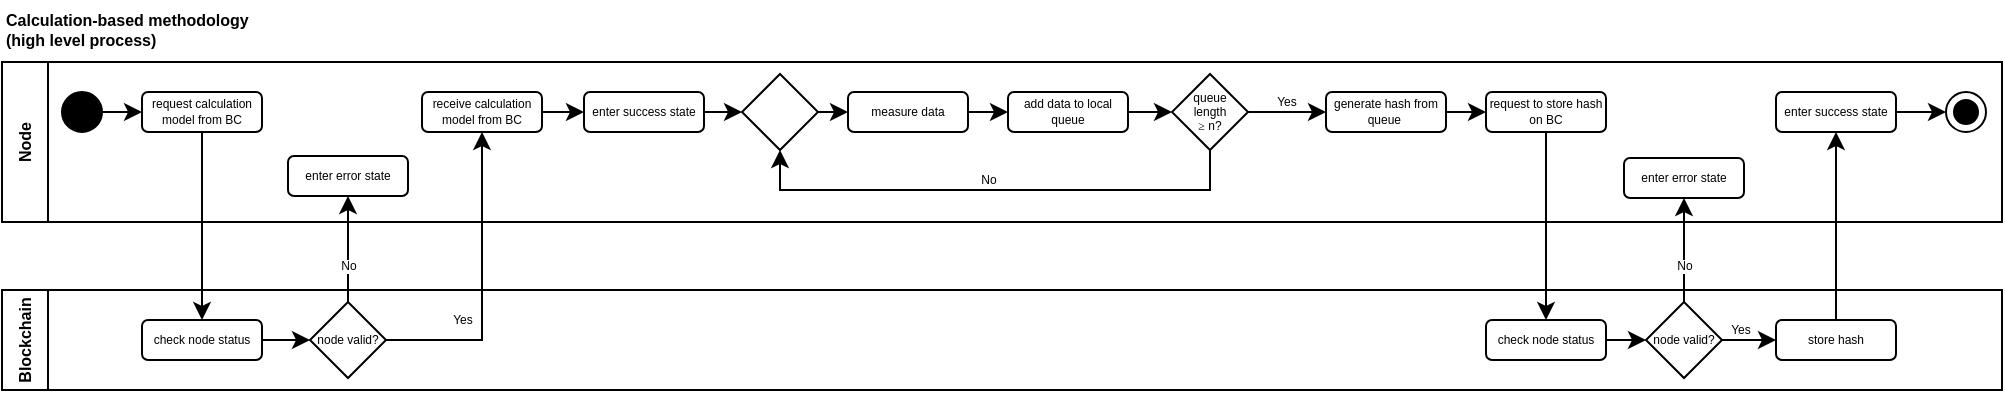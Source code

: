 <mxfile version="20.3.0" type="device"><diagram id="8X983Ffqi7RukWH1i5od" name="Page-1"><mxGraphModel dx="1642" dy="487" grid="1" gridSize="10" guides="1" tooltips="1" connect="1" arrows="1" fold="1" page="1" pageScale="1" pageWidth="827" pageHeight="1169" math="0" shadow="0"><root><mxCell id="0"/><mxCell id="1" parent="0"/><mxCell id="hsBxtO5wb3qLJHRqF10J-50" value="Node" style="swimlane;horizontal=0;fontSize=8;" parent="1" vertex="1"><mxGeometry x="-790" y="231" width="1000" height="80" as="geometry"/></mxCell><mxCell id="SAr2dugtP5m0RGv1sfIu-11" style="edgeStyle=orthogonalEdgeStyle;rounded=0;orthogonalLoop=1;jettySize=auto;html=1;exitX=1;exitY=0.5;exitDx=0;exitDy=0;entryX=0;entryY=0.5;entryDx=0;entryDy=0;" parent="hsBxtO5wb3qLJHRqF10J-50" source="hsBxtO5wb3qLJHRqF10J-52" target="SAr2dugtP5m0RGv1sfIu-1" edge="1"><mxGeometry relative="1" as="geometry"/></mxCell><mxCell id="hsBxtO5wb3qLJHRqF10J-52" value="" style="ellipse;whiteSpace=wrap;html=1;aspect=fixed;fontSize=8;fillColor=#000000;" parent="hsBxtO5wb3qLJHRqF10J-50" vertex="1"><mxGeometry x="30" y="15" width="20" height="20" as="geometry"/></mxCell><mxCell id="hsBxtO5wb3qLJHRqF10J-53" style="edgeStyle=orthogonalEdgeStyle;rounded=0;orthogonalLoop=1;jettySize=auto;html=1;exitX=1;exitY=0.5;exitDx=0;exitDy=0;entryX=0;entryY=0.5;entryDx=0;entryDy=0;fontSize=6;" parent="hsBxtO5wb3qLJHRqF10J-50" source="hsBxtO5wb3qLJHRqF10J-54" target="hsBxtO5wb3qLJHRqF10J-56" edge="1"><mxGeometry relative="1" as="geometry"/></mxCell><mxCell id="hsBxtO5wb3qLJHRqF10J-54" value="measure data" style="rounded=1;whiteSpace=wrap;html=1;fontSize=6;" parent="hsBxtO5wb3qLJHRqF10J-50" vertex="1"><mxGeometry x="423" y="15" width="60" height="20" as="geometry"/></mxCell><mxCell id="hsBxtO5wb3qLJHRqF10J-55" style="edgeStyle=orthogonalEdgeStyle;rounded=0;orthogonalLoop=1;jettySize=auto;html=1;exitX=1;exitY=0.5;exitDx=0;exitDy=0;entryX=0;entryY=0.5;entryDx=0;entryDy=0;fontSize=5;" parent="hsBxtO5wb3qLJHRqF10J-50" source="hsBxtO5wb3qLJHRqF10J-56" target="hsBxtO5wb3qLJHRqF10J-64" edge="1"><mxGeometry relative="1" as="geometry"/></mxCell><mxCell id="hsBxtO5wb3qLJHRqF10J-56" value="add data to local queue" style="rounded=1;whiteSpace=wrap;html=1;fontSize=6;" parent="hsBxtO5wb3qLJHRqF10J-50" vertex="1"><mxGeometry x="503" y="15" width="60" height="20" as="geometry"/></mxCell><mxCell id="hsBxtO5wb3qLJHRqF10J-57" value="enter error state" style="rounded=1;whiteSpace=wrap;html=1;fontSize=6;" parent="hsBxtO5wb3qLJHRqF10J-50" vertex="1"><mxGeometry x="811" y="48" width="60" height="20" as="geometry"/></mxCell><mxCell id="hsBxtO5wb3qLJHRqF10J-58" style="edgeStyle=orthogonalEdgeStyle;rounded=0;orthogonalLoop=1;jettySize=auto;html=1;exitX=1;exitY=0.5;exitDx=0;exitDy=0;entryX=0;entryY=0.5;entryDx=0;entryDy=0;fontSize=6;fontColor=#000000;" parent="hsBxtO5wb3qLJHRqF10J-50" source="hsBxtO5wb3qLJHRqF10J-59" target="hsBxtO5wb3qLJHRqF10J-65" edge="1"><mxGeometry relative="1" as="geometry"/></mxCell><mxCell id="hsBxtO5wb3qLJHRqF10J-59" value="generate hash from queue&amp;nbsp;" style="rounded=1;whiteSpace=wrap;html=1;fontSize=6;" parent="hsBxtO5wb3qLJHRqF10J-50" vertex="1"><mxGeometry x="662" y="15" width="60" height="20" as="geometry"/></mxCell><mxCell id="hsBxtO5wb3qLJHRqF10J-60" value="enter success state" style="rounded=1;whiteSpace=wrap;html=1;fontSize=6;" parent="hsBxtO5wb3qLJHRqF10J-50" vertex="1"><mxGeometry x="887" y="15" width="60" height="20" as="geometry"/></mxCell><mxCell id="hsBxtO5wb3qLJHRqF10J-61" style="edgeStyle=orthogonalEdgeStyle;rounded=0;orthogonalLoop=1;jettySize=auto;html=1;exitX=0.5;exitY=1;exitDx=0;exitDy=0;entryX=0.5;entryY=1;entryDx=0;entryDy=0;fontSize=6;" parent="hsBxtO5wb3qLJHRqF10J-50" source="hsBxtO5wb3qLJHRqF10J-64" target="hsBxtO5wb3qLJHRqF10J-69" edge="1"><mxGeometry relative="1" as="geometry"/></mxCell><mxCell id="hsBxtO5wb3qLJHRqF10J-62" value="No" style="edgeLabel;html=1;align=center;verticalAlign=middle;resizable=0;points=[];fontSize=6;" parent="hsBxtO5wb3qLJHRqF10J-61" vertex="1" connectable="0"><mxGeometry x="0.032" y="1" relative="1" as="geometry"><mxPoint y="-6" as="offset"/></mxGeometry></mxCell><mxCell id="hsBxtO5wb3qLJHRqF10J-63" value="Yes" style="edgeStyle=orthogonalEdgeStyle;rounded=0;orthogonalLoop=1;jettySize=auto;html=1;exitX=1;exitY=0.5;exitDx=0;exitDy=0;fontSize=6;" parent="hsBxtO5wb3qLJHRqF10J-50" source="hsBxtO5wb3qLJHRqF10J-64" target="hsBxtO5wb3qLJHRqF10J-59" edge="1"><mxGeometry x="0.024" y="5" relative="1" as="geometry"><mxPoint as="offset"/></mxGeometry></mxCell><mxCell id="hsBxtO5wb3qLJHRqF10J-64" value="queue &lt;br&gt;length &lt;br&gt;&lt;span style=&quot;font-family: &amp;#34;georgia&amp;#34; , &amp;#34;times&amp;#34; , serif ; background-color: rgb(255 , 255 , 255)&quot;&gt;&lt;font style=&quot;font-size: 6px&quot;&gt;≥&lt;/font&gt;&lt;/span&gt;&amp;nbsp;n?" style="rhombus;whiteSpace=wrap;html=1;fontSize=6;aspect=fixed;fontStyle=0" parent="hsBxtO5wb3qLJHRqF10J-50" vertex="1"><mxGeometry x="585" y="6" width="38" height="38" as="geometry"/></mxCell><mxCell id="hsBxtO5wb3qLJHRqF10J-65" value="request to store hash on BC" style="rounded=1;whiteSpace=wrap;html=1;fontSize=6;" parent="hsBxtO5wb3qLJHRqF10J-50" vertex="1"><mxGeometry x="742" y="15" width="60" height="20" as="geometry"/></mxCell><mxCell id="hsBxtO5wb3qLJHRqF10J-66" style="edgeStyle=orthogonalEdgeStyle;rounded=0;orthogonalLoop=1;jettySize=auto;html=1;exitX=1;exitY=0.5;exitDx=0;exitDy=0;entryX=0;entryY=0.5;entryDx=0;entryDy=0;fontSize=6;" parent="hsBxtO5wb3qLJHRqF10J-50" edge="1"><mxGeometry relative="1" as="geometry"><mxPoint x="947" y="25" as="sourcePoint"/><mxPoint x="972" y="25" as="targetPoint"/></mxGeometry></mxCell><mxCell id="hsBxtO5wb3qLJHRqF10J-67" value="" style="ellipse;html=1;shape=endState;fillColor=#000000;strokeColor=#000000;fontSize=10;" parent="hsBxtO5wb3qLJHRqF10J-50" vertex="1"><mxGeometry x="972" y="15" width="20" height="20" as="geometry"/></mxCell><mxCell id="hsBxtO5wb3qLJHRqF10J-68" style="edgeStyle=orthogonalEdgeStyle;rounded=0;orthogonalLoop=1;jettySize=auto;html=1;exitX=1;exitY=0.5;exitDx=0;exitDy=0;entryX=0;entryY=0.5;entryDx=0;entryDy=0;fontSize=6;fontColor=#000000;" parent="hsBxtO5wb3qLJHRqF10J-50" source="hsBxtO5wb3qLJHRqF10J-69" target="hsBxtO5wb3qLJHRqF10J-54" edge="1"><mxGeometry relative="1" as="geometry"/></mxCell><mxCell id="hsBxtO5wb3qLJHRqF10J-69" value="" style="rhombus;whiteSpace=wrap;html=1;fontSize=6;aspect=fixed;fontStyle=0" parent="hsBxtO5wb3qLJHRqF10J-50" vertex="1"><mxGeometry x="370" y="6" width="38" height="38" as="geometry"/></mxCell><mxCell id="SAr2dugtP5m0RGv1sfIu-1" value="request calculation model from BC" style="rounded=1;whiteSpace=wrap;html=1;fontSize=6;" parent="hsBxtO5wb3qLJHRqF10J-50" vertex="1"><mxGeometry x="70" y="15" width="60" height="20" as="geometry"/></mxCell><mxCell id="aU3wNjHOhGZslVuDAKjl-5" style="edgeStyle=orthogonalEdgeStyle;rounded=0;orthogonalLoop=1;jettySize=auto;html=1;exitX=1;exitY=0.5;exitDx=0;exitDy=0;entryX=0;entryY=0.5;entryDx=0;entryDy=0;" edge="1" parent="hsBxtO5wb3qLJHRqF10J-50" source="SAr2dugtP5m0RGv1sfIu-13" target="SAr2dugtP5m0RGv1sfIu-19"><mxGeometry relative="1" as="geometry"/></mxCell><mxCell id="SAr2dugtP5m0RGv1sfIu-13" value="receive calculation model from BC" style="rounded=1;whiteSpace=wrap;html=1;fontSize=6;" parent="hsBxtO5wb3qLJHRqF10J-50" vertex="1"><mxGeometry x="210" y="15" width="60" height="20" as="geometry"/></mxCell><mxCell id="aU3wNjHOhGZslVuDAKjl-6" style="edgeStyle=orthogonalEdgeStyle;rounded=0;orthogonalLoop=1;jettySize=auto;html=1;exitX=1;exitY=0.5;exitDx=0;exitDy=0;entryX=0;entryY=0.5;entryDx=0;entryDy=0;" edge="1" parent="hsBxtO5wb3qLJHRqF10J-50" source="SAr2dugtP5m0RGv1sfIu-19" target="hsBxtO5wb3qLJHRqF10J-69"><mxGeometry relative="1" as="geometry"/></mxCell><mxCell id="SAr2dugtP5m0RGv1sfIu-19" value="enter success state" style="rounded=1;whiteSpace=wrap;html=1;fontSize=6;" parent="hsBxtO5wb3qLJHRqF10J-50" vertex="1"><mxGeometry x="291" y="15" width="60" height="20" as="geometry"/></mxCell><mxCell id="hsBxtO5wb3qLJHRqF10J-70" value="Blockchain" style="swimlane;horizontal=0;fontSize=8;" parent="1" vertex="1"><mxGeometry x="-790" y="345" width="1000" height="50" as="geometry"/></mxCell><mxCell id="hsBxtO5wb3qLJHRqF10J-71" style="edgeStyle=orthogonalEdgeStyle;rounded=0;orthogonalLoop=1;jettySize=auto;html=1;exitX=1;exitY=0.5;exitDx=0;exitDy=0;entryX=0;entryY=0.5;entryDx=0;entryDy=0;fontSize=6;" parent="hsBxtO5wb3qLJHRqF10J-70" source="hsBxtO5wb3qLJHRqF10J-72" target="hsBxtO5wb3qLJHRqF10J-75" edge="1"><mxGeometry relative="1" as="geometry"><mxPoint x="758" y="25" as="sourcePoint"/></mxGeometry></mxCell><mxCell id="hsBxtO5wb3qLJHRqF10J-72" value="check node status" style="rounded=1;whiteSpace=wrap;html=1;fontSize=6;" parent="hsBxtO5wb3qLJHRqF10J-70" vertex="1"><mxGeometry x="742" y="15" width="60" height="20" as="geometry"/></mxCell><mxCell id="hsBxtO5wb3qLJHRqF10J-73" style="edgeStyle=orthogonalEdgeStyle;rounded=0;orthogonalLoop=1;jettySize=auto;html=1;exitX=1;exitY=0.5;exitDx=0;exitDy=0;entryX=0;entryY=0.5;entryDx=0;entryDy=0;fontSize=6;" parent="hsBxtO5wb3qLJHRqF10J-70" source="hsBxtO5wb3qLJHRqF10J-75" target="hsBxtO5wb3qLJHRqF10J-76" edge="1"><mxGeometry relative="1" as="geometry"><mxPoint x="887" y="25" as="targetPoint"/></mxGeometry></mxCell><mxCell id="hsBxtO5wb3qLJHRqF10J-74" value="Yes" style="edgeLabel;html=1;align=center;verticalAlign=middle;resizable=0;points=[];fontSize=6;" parent="hsBxtO5wb3qLJHRqF10J-73" vertex="1" connectable="0"><mxGeometry x="-0.394" relative="1" as="geometry"><mxPoint x="1" y="-5" as="offset"/></mxGeometry></mxCell><mxCell id="hsBxtO5wb3qLJHRqF10J-75" value="node valid?" style="rhombus;whiteSpace=wrap;html=1;fontSize=6;aspect=fixed;" parent="hsBxtO5wb3qLJHRqF10J-70" vertex="1"><mxGeometry x="822" y="6" width="38" height="38" as="geometry"/></mxCell><mxCell id="hsBxtO5wb3qLJHRqF10J-76" value="store hash" style="rounded=1;whiteSpace=wrap;html=1;fontSize=6;" parent="hsBxtO5wb3qLJHRqF10J-70" vertex="1"><mxGeometry x="887" y="15" width="60" height="20" as="geometry"/></mxCell><mxCell id="hsBxtO5wb3qLJHRqF10J-77" value="Calculation-based methodology &lt;br&gt;(high level process)" style="text;html=1;strokeColor=none;fillColor=none;align=left;verticalAlign=middle;whiteSpace=wrap;rounded=0;fontSize=8;fontStyle=1" parent="1" vertex="1"><mxGeometry x="-790" y="200" width="150" height="30" as="geometry"/></mxCell><mxCell id="hsBxtO5wb3qLJHRqF10J-78" style="edgeStyle=orthogonalEdgeStyle;rounded=0;orthogonalLoop=1;jettySize=auto;html=1;exitX=0.5;exitY=0;exitDx=0;exitDy=0;entryX=0.5;entryY=1;entryDx=0;entryDy=0;fontSize=6;" parent="1" source="hsBxtO5wb3qLJHRqF10J-75" target="hsBxtO5wb3qLJHRqF10J-57" edge="1"><mxGeometry relative="1" as="geometry"/></mxCell><mxCell id="hsBxtO5wb3qLJHRqF10J-80" value="No" style="edgeLabel;html=1;align=center;verticalAlign=middle;resizable=0;points=[];fontSize=6;fontColor=#000000;" parent="hsBxtO5wb3qLJHRqF10J-78" vertex="1" connectable="0"><mxGeometry x="-0.308" relative="1" as="geometry"><mxPoint as="offset"/></mxGeometry></mxCell><mxCell id="hsBxtO5wb3qLJHRqF10J-81" style="edgeStyle=orthogonalEdgeStyle;rounded=0;orthogonalLoop=1;jettySize=auto;html=1;exitX=0.5;exitY=0;exitDx=0;exitDy=0;entryX=0.5;entryY=1;entryDx=0;entryDy=0;fontSize=6;" parent="1" source="hsBxtO5wb3qLJHRqF10J-76" target="hsBxtO5wb3qLJHRqF10J-60" edge="1"><mxGeometry relative="1" as="geometry"/></mxCell><mxCell id="hsBxtO5wb3qLJHRqF10J-82" style="edgeStyle=orthogonalEdgeStyle;rounded=0;orthogonalLoop=1;jettySize=auto;html=1;exitX=0.5;exitY=1;exitDx=0;exitDy=0;entryX=0.5;entryY=0;entryDx=0;entryDy=0;fontSize=6;fontColor=#000000;" parent="1" source="hsBxtO5wb3qLJHRqF10J-65" target="hsBxtO5wb3qLJHRqF10J-72" edge="1"><mxGeometry relative="1" as="geometry"/></mxCell><mxCell id="SAr2dugtP5m0RGv1sfIu-2" value="enter error state" style="rounded=1;whiteSpace=wrap;html=1;fontSize=6;" parent="1" vertex="1"><mxGeometry x="-647" y="278" width="60" height="20" as="geometry"/></mxCell><mxCell id="SAr2dugtP5m0RGv1sfIu-3" style="edgeStyle=orthogonalEdgeStyle;rounded=0;orthogonalLoop=1;jettySize=auto;html=1;exitX=1;exitY=0.5;exitDx=0;exitDy=0;entryX=0;entryY=0.5;entryDx=0;entryDy=0;fontSize=6;" parent="1" source="SAr2dugtP5m0RGv1sfIu-4" target="SAr2dugtP5m0RGv1sfIu-7" edge="1"><mxGeometry relative="1" as="geometry"><mxPoint x="-580" y="-285" as="sourcePoint"/></mxGeometry></mxCell><mxCell id="SAr2dugtP5m0RGv1sfIu-4" value="check node status" style="rounded=1;whiteSpace=wrap;html=1;fontSize=6;" parent="1" vertex="1"><mxGeometry x="-720" y="360" width="60" height="20" as="geometry"/></mxCell><mxCell id="SAr2dugtP5m0RGv1sfIu-5" style="edgeStyle=orthogonalEdgeStyle;rounded=0;orthogonalLoop=1;jettySize=auto;html=1;exitX=1;exitY=0.5;exitDx=0;exitDy=0;fontSize=6;entryX=0.5;entryY=1;entryDx=0;entryDy=0;" parent="1" source="SAr2dugtP5m0RGv1sfIu-7" target="SAr2dugtP5m0RGv1sfIu-13" edge="1"><mxGeometry relative="1" as="geometry"><mxPoint x="-480" y="270" as="targetPoint"/></mxGeometry></mxCell><mxCell id="SAr2dugtP5m0RGv1sfIu-6" value="Yes" style="edgeLabel;html=1;align=center;verticalAlign=middle;resizable=0;points=[];fontSize=6;" parent="SAr2dugtP5m0RGv1sfIu-5" vertex="1" connectable="0"><mxGeometry x="-0.394" relative="1" as="geometry"><mxPoint x="-8" y="-10" as="offset"/></mxGeometry></mxCell><mxCell id="SAr2dugtP5m0RGv1sfIu-7" value="node valid?" style="rhombus;whiteSpace=wrap;html=1;fontSize=6;aspect=fixed;" parent="1" vertex="1"><mxGeometry x="-636" y="351" width="38" height="38" as="geometry"/></mxCell><mxCell id="SAr2dugtP5m0RGv1sfIu-8" style="edgeStyle=orthogonalEdgeStyle;rounded=0;orthogonalLoop=1;jettySize=auto;html=1;exitX=0.5;exitY=0;exitDx=0;exitDy=0;entryX=0.5;entryY=1;entryDx=0;entryDy=0;fontSize=6;" parent="1" source="SAr2dugtP5m0RGv1sfIu-7" target="SAr2dugtP5m0RGv1sfIu-2" edge="1"><mxGeometry relative="1" as="geometry"/></mxCell><mxCell id="SAr2dugtP5m0RGv1sfIu-10" value="No" style="edgeLabel;html=1;align=center;verticalAlign=middle;resizable=0;points=[];fontSize=6;fontColor=#000000;" parent="SAr2dugtP5m0RGv1sfIu-8" vertex="1" connectable="0"><mxGeometry x="-0.308" relative="1" as="geometry"><mxPoint as="offset"/></mxGeometry></mxCell><mxCell id="SAr2dugtP5m0RGv1sfIu-12" style="edgeStyle=orthogonalEdgeStyle;rounded=0;orthogonalLoop=1;jettySize=auto;html=1;exitX=0.5;exitY=1;exitDx=0;exitDy=0;" parent="1" source="SAr2dugtP5m0RGv1sfIu-1" target="SAr2dugtP5m0RGv1sfIu-4" edge="1"><mxGeometry relative="1" as="geometry"/></mxCell></root></mxGraphModel></diagram></mxfile>
